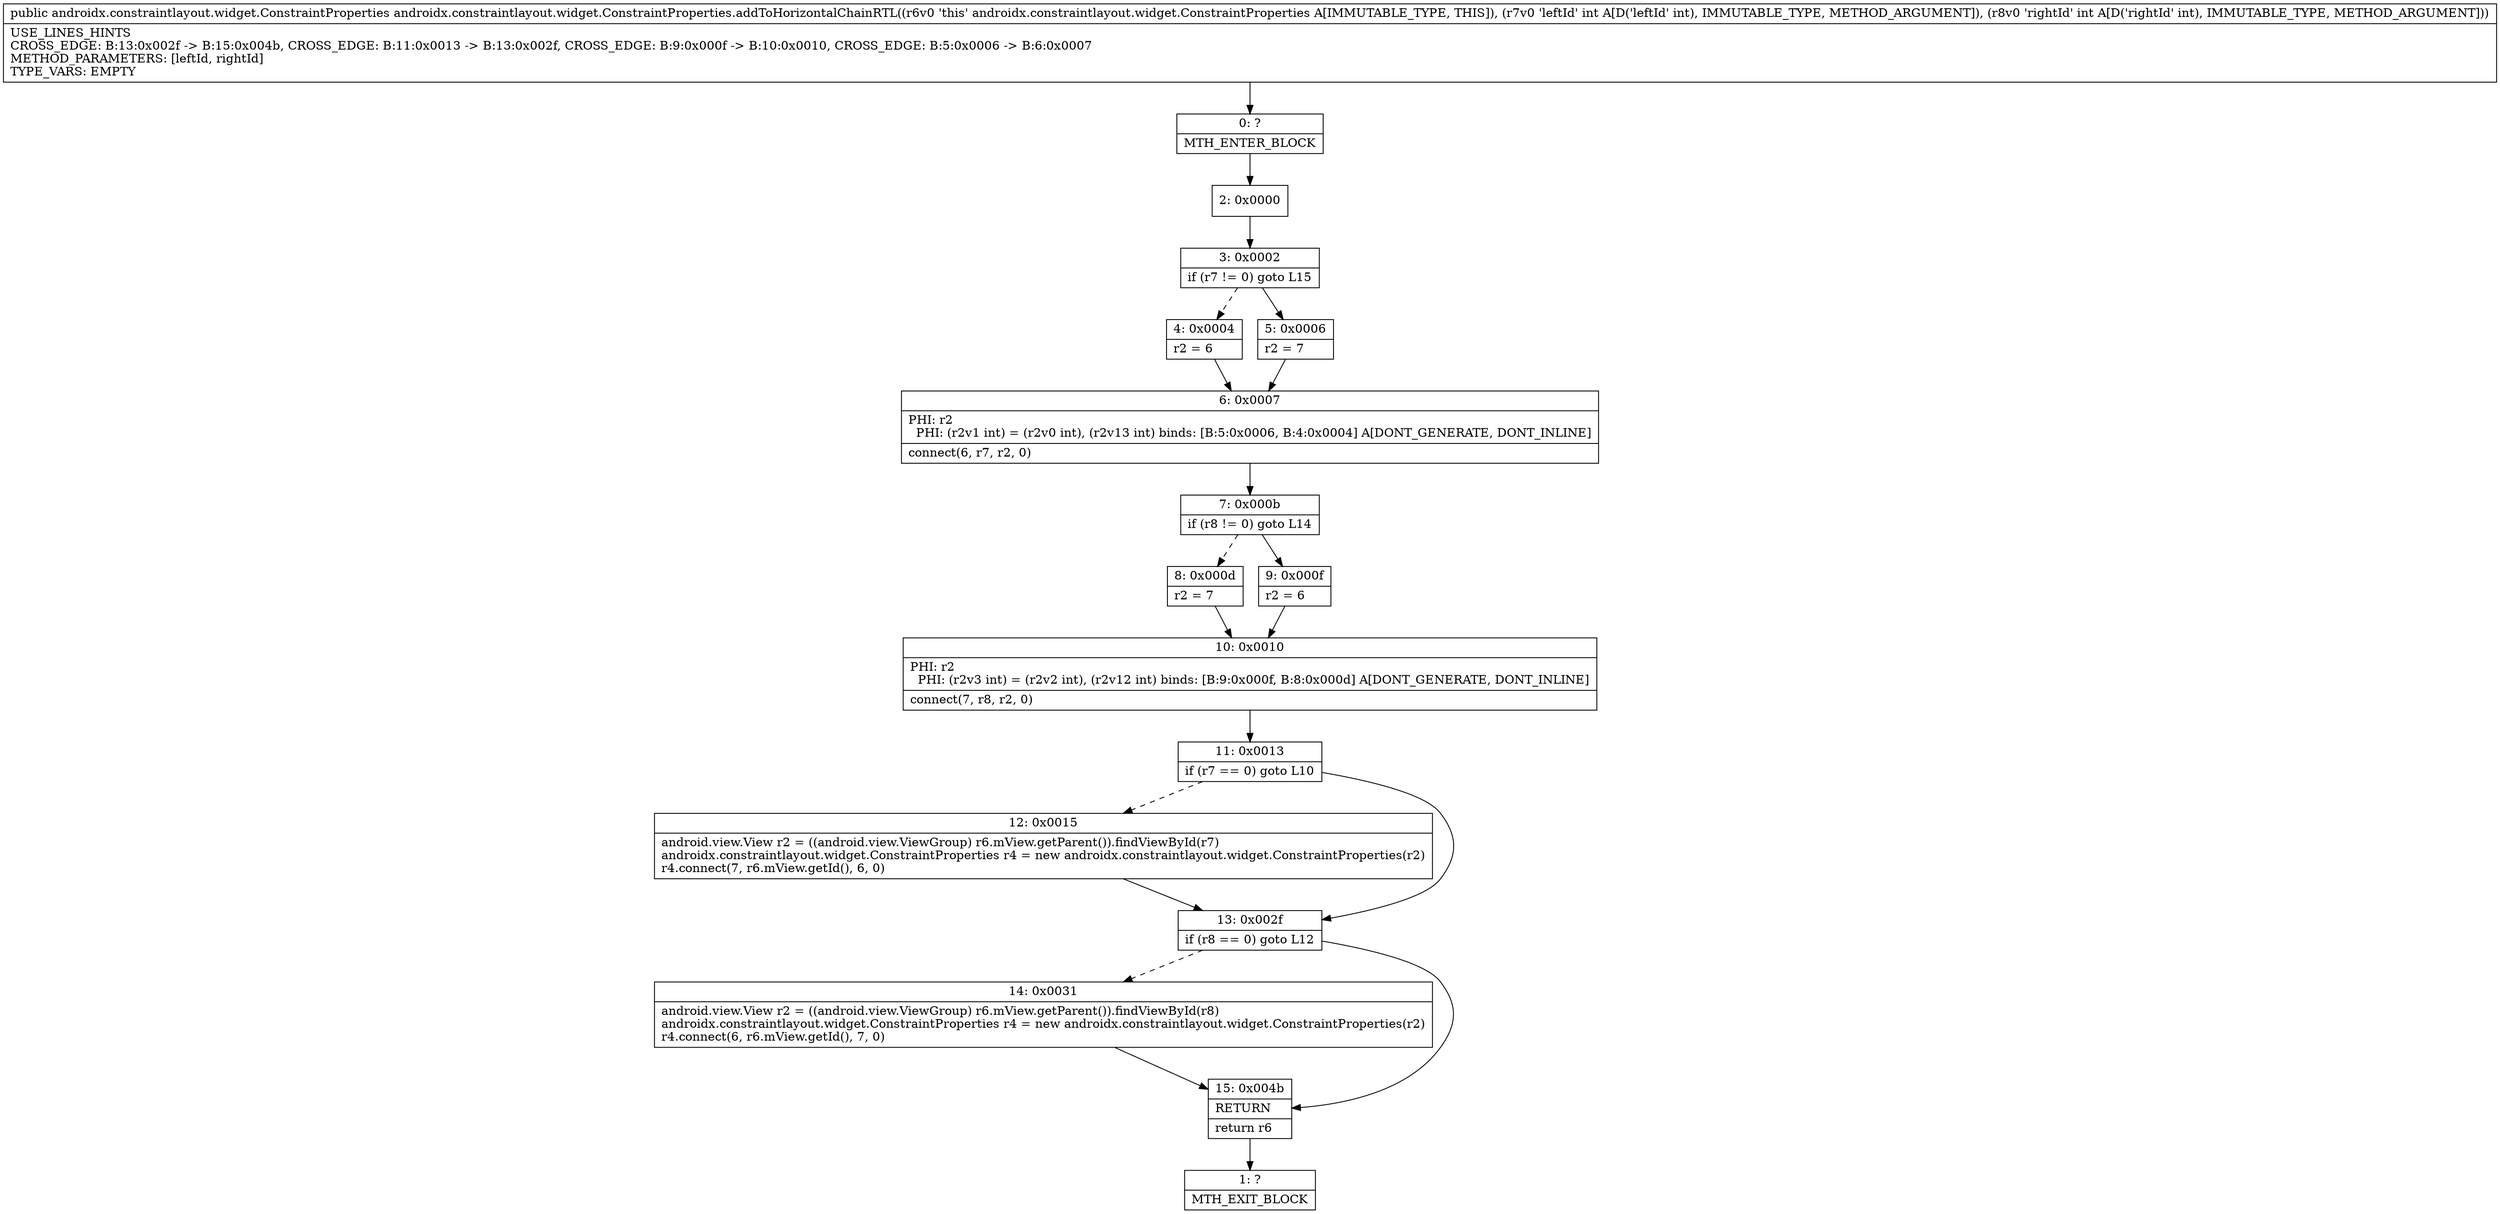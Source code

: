digraph "CFG forandroidx.constraintlayout.widget.ConstraintProperties.addToHorizontalChainRTL(II)Landroidx\/constraintlayout\/widget\/ConstraintProperties;" {
Node_0 [shape=record,label="{0\:\ ?|MTH_ENTER_BLOCK\l}"];
Node_2 [shape=record,label="{2\:\ 0x0000}"];
Node_3 [shape=record,label="{3\:\ 0x0002|if (r7 != 0) goto L15\l}"];
Node_4 [shape=record,label="{4\:\ 0x0004|r2 = 6\l}"];
Node_6 [shape=record,label="{6\:\ 0x0007|PHI: r2 \l  PHI: (r2v1 int) = (r2v0 int), (r2v13 int) binds: [B:5:0x0006, B:4:0x0004] A[DONT_GENERATE, DONT_INLINE]\l|connect(6, r7, r2, 0)\l}"];
Node_7 [shape=record,label="{7\:\ 0x000b|if (r8 != 0) goto L14\l}"];
Node_8 [shape=record,label="{8\:\ 0x000d|r2 = 7\l}"];
Node_10 [shape=record,label="{10\:\ 0x0010|PHI: r2 \l  PHI: (r2v3 int) = (r2v2 int), (r2v12 int) binds: [B:9:0x000f, B:8:0x000d] A[DONT_GENERATE, DONT_INLINE]\l|connect(7, r8, r2, 0)\l}"];
Node_11 [shape=record,label="{11\:\ 0x0013|if (r7 == 0) goto L10\l}"];
Node_12 [shape=record,label="{12\:\ 0x0015|android.view.View r2 = ((android.view.ViewGroup) r6.mView.getParent()).findViewById(r7)\landroidx.constraintlayout.widget.ConstraintProperties r4 = new androidx.constraintlayout.widget.ConstraintProperties(r2)\lr4.connect(7, r6.mView.getId(), 6, 0)\l}"];
Node_13 [shape=record,label="{13\:\ 0x002f|if (r8 == 0) goto L12\l}"];
Node_14 [shape=record,label="{14\:\ 0x0031|android.view.View r2 = ((android.view.ViewGroup) r6.mView.getParent()).findViewById(r8)\landroidx.constraintlayout.widget.ConstraintProperties r4 = new androidx.constraintlayout.widget.ConstraintProperties(r2)\lr4.connect(6, r6.mView.getId(), 7, 0)\l}"];
Node_15 [shape=record,label="{15\:\ 0x004b|RETURN\l|return r6\l}"];
Node_1 [shape=record,label="{1\:\ ?|MTH_EXIT_BLOCK\l}"];
Node_9 [shape=record,label="{9\:\ 0x000f|r2 = 6\l}"];
Node_5 [shape=record,label="{5\:\ 0x0006|r2 = 7\l}"];
MethodNode[shape=record,label="{public androidx.constraintlayout.widget.ConstraintProperties androidx.constraintlayout.widget.ConstraintProperties.addToHorizontalChainRTL((r6v0 'this' androidx.constraintlayout.widget.ConstraintProperties A[IMMUTABLE_TYPE, THIS]), (r7v0 'leftId' int A[D('leftId' int), IMMUTABLE_TYPE, METHOD_ARGUMENT]), (r8v0 'rightId' int A[D('rightId' int), IMMUTABLE_TYPE, METHOD_ARGUMENT]))  | USE_LINES_HINTS\lCROSS_EDGE: B:13:0x002f \-\> B:15:0x004b, CROSS_EDGE: B:11:0x0013 \-\> B:13:0x002f, CROSS_EDGE: B:9:0x000f \-\> B:10:0x0010, CROSS_EDGE: B:5:0x0006 \-\> B:6:0x0007\lMETHOD_PARAMETERS: [leftId, rightId]\lTYPE_VARS: EMPTY\l}"];
MethodNode -> Node_0;Node_0 -> Node_2;
Node_2 -> Node_3;
Node_3 -> Node_4[style=dashed];
Node_3 -> Node_5;
Node_4 -> Node_6;
Node_6 -> Node_7;
Node_7 -> Node_8[style=dashed];
Node_7 -> Node_9;
Node_8 -> Node_10;
Node_10 -> Node_11;
Node_11 -> Node_12[style=dashed];
Node_11 -> Node_13;
Node_12 -> Node_13;
Node_13 -> Node_14[style=dashed];
Node_13 -> Node_15;
Node_14 -> Node_15;
Node_15 -> Node_1;
Node_9 -> Node_10;
Node_5 -> Node_6;
}

